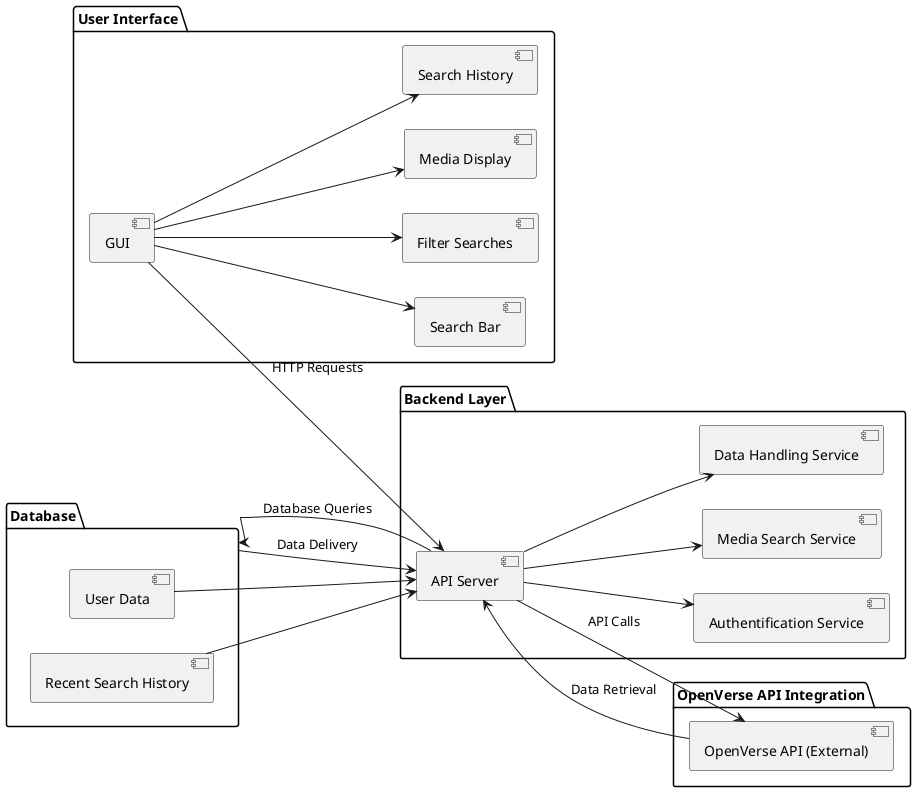 @startuml
left to right direction

package "User Interface" {
[GUI]
[Search Bar]
[Filter Searches]
[Media Display]
[Search History]

[GUI] --> [Search Bar]
[GUI] --> [Filter Searches]
[GUI] --> [Media Display]
[GUI] --> [Search History]
}

package "Backend Layer"{
[API Server]
[Authentification Service]
[Media Search Service]
[Data Handling Service]

[API Server] --> [Authentification Service]
[API Server] --> [Media Search Service]
[API Server] --> [Data Handling Service]
}

package "OpenVerse API Integration" {
[OpenVerse API (External)]
}

package "Database" {
[User Data]
[Recent Search History]
}

[GUI] --> [API Server] : HTTP Requests
[API Server] --> [OpenVerse API (External)] : API Calls
[API Server] --> [Database] : Database Queries
[OpenVerse API (External)] --> [API Server] : Data Retrieval
[Database] --> [API Server] : Data Delivery

[User Data] --> [API Server] 
[Recent Search History] --> [API Server]


@enduml
